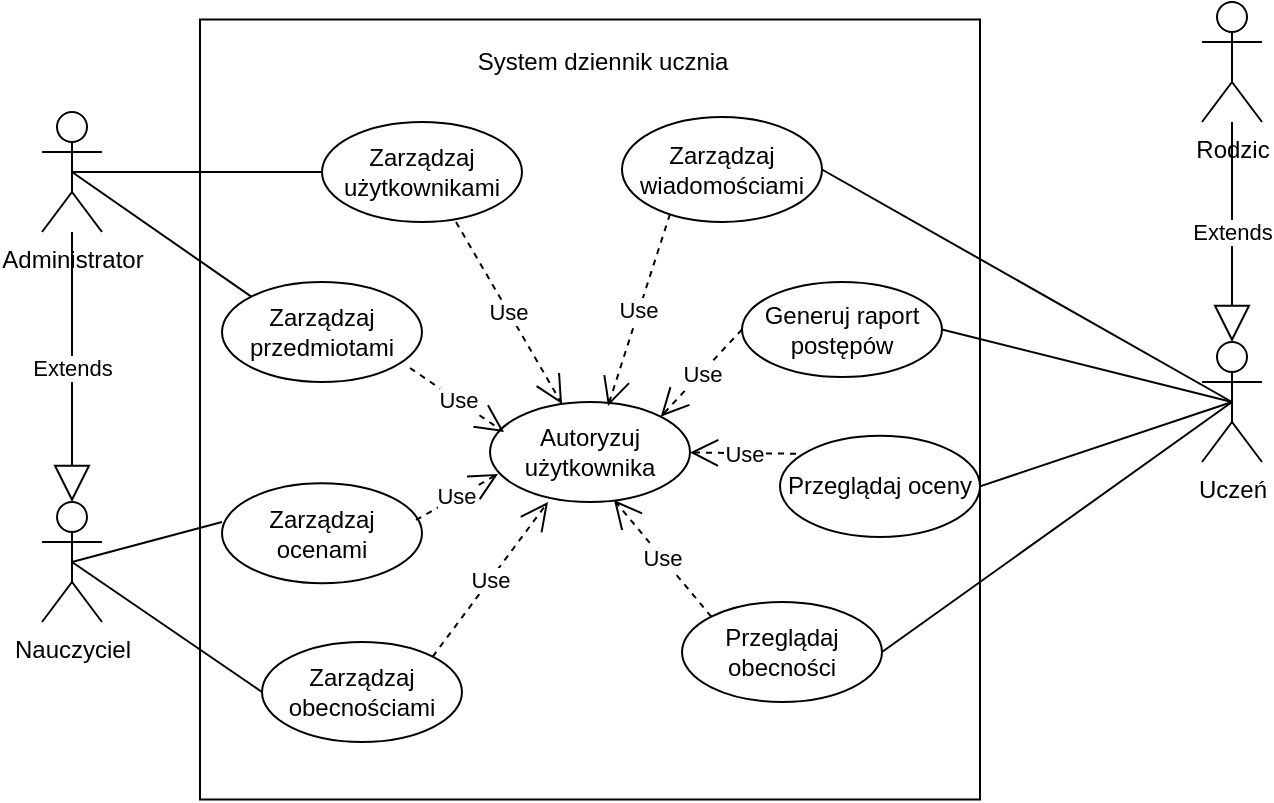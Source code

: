 <mxfile version="13.0.9"><diagram id="0RlH1VYpx1VSs60XfnHJ" name="Page-1"><mxGraphModel dx="1422" dy="762" grid="1" gridSize="10" guides="1" tooltips="1" connect="1" arrows="1" fold="1" page="1" pageScale="1" pageWidth="827" pageHeight="1169" math="0" shadow="0"><root><mxCell id="0"/><mxCell id="1" parent="0"/><mxCell id="kDnBhrr_zxXmm_smLae5-1" value="" style="whiteSpace=wrap;html=1;aspect=fixed;" vertex="1" parent="1"><mxGeometry x="219" y="168.75" width="390" height="390" as="geometry"/></mxCell><mxCell id="kDnBhrr_zxXmm_smLae5-4" value="Uczeń" style="shape=umlActor;verticalLabelPosition=bottom;labelBackgroundColor=#ffffff;verticalAlign=top;html=1;outlineConnect=0;" vertex="1" parent="1"><mxGeometry x="720" y="330" width="30" height="60" as="geometry"/></mxCell><mxCell id="kDnBhrr_zxXmm_smLae5-5" value="Rodzic" style="shape=umlActor;verticalLabelPosition=bottom;labelBackgroundColor=#ffffff;verticalAlign=top;html=1;outlineConnect=0;" vertex="1" parent="1"><mxGeometry x="720" y="160" width="30" height="60" as="geometry"/></mxCell><mxCell id="kDnBhrr_zxXmm_smLae5-11" value="Administrator" style="shape=umlActor;verticalLabelPosition=bottom;labelBackgroundColor=#ffffff;verticalAlign=top;html=1;" vertex="1" parent="1"><mxGeometry x="140" y="215" width="30" height="60" as="geometry"/></mxCell><mxCell id="kDnBhrr_zxXmm_smLae5-14" value="Nauczyciel" style="shape=umlActor;verticalLabelPosition=bottom;labelBackgroundColor=#ffffff;verticalAlign=top;html=1;" vertex="1" parent="1"><mxGeometry x="140" y="410" width="30" height="60" as="geometry"/></mxCell><mxCell id="kDnBhrr_zxXmm_smLae5-20" value="Zarządzaj użytkownikami" style="ellipse;whiteSpace=wrap;html=1;" vertex="1" parent="1"><mxGeometry x="280" y="220" width="100" height="50" as="geometry"/></mxCell><mxCell id="kDnBhrr_zxXmm_smLae5-21" value="Zarządzaj ocenami" style="ellipse;whiteSpace=wrap;html=1;" vertex="1" parent="1"><mxGeometry x="230" y="400.63" width="100" height="50" as="geometry"/></mxCell><mxCell id="kDnBhrr_zxXmm_smLae5-22" value="Zarządzaj przedmiotami" style="ellipse;whiteSpace=wrap;html=1;" vertex="1" parent="1"><mxGeometry x="230" y="300" width="100" height="50" as="geometry"/></mxCell><mxCell id="kDnBhrr_zxXmm_smLae5-23" value="Zarządzaj obecnościami" style="ellipse;whiteSpace=wrap;html=1;" vertex="1" parent="1"><mxGeometry x="250" y="480" width="100" height="50" as="geometry"/></mxCell><mxCell id="kDnBhrr_zxXmm_smLae5-24" value="Autoryzuj użytkownika" style="ellipse;whiteSpace=wrap;html=1;" vertex="1" parent="1"><mxGeometry x="364" y="360" width="100" height="50" as="geometry"/></mxCell><mxCell id="kDnBhrr_zxXmm_smLae5-26" value="Generuj raport postępów" style="ellipse;whiteSpace=wrap;html=1;" vertex="1" parent="1"><mxGeometry x="490" y="300" width="100" height="47.5" as="geometry"/></mxCell><mxCell id="kDnBhrr_zxXmm_smLae5-28" value="Use" style="endArrow=open;endSize=12;dashed=1;html=1;exitX=0.67;exitY=1;exitDx=0;exitDy=0;exitPerimeter=0;" edge="1" parent="1" source="kDnBhrr_zxXmm_smLae5-20" target="kDnBhrr_zxXmm_smLae5-24"><mxGeometry width="160" relative="1" as="geometry"><mxPoint x="210" y="620" as="sourcePoint"/><mxPoint x="370" y="620" as="targetPoint"/></mxGeometry></mxCell><mxCell id="kDnBhrr_zxXmm_smLae5-29" value="Use" style="endArrow=open;endSize=12;dashed=1;html=1;exitX=0.97;exitY=0.367;exitDx=0;exitDy=0;entryX=0.04;entryY=0.72;entryDx=0;entryDy=0;entryPerimeter=0;exitPerimeter=0;" edge="1" parent="1" source="kDnBhrr_zxXmm_smLae5-21" target="kDnBhrr_zxXmm_smLae5-24"><mxGeometry width="160" relative="1" as="geometry"><mxPoint x="254" y="620" as="sourcePoint"/><mxPoint x="414" y="620" as="targetPoint"/></mxGeometry></mxCell><mxCell id="kDnBhrr_zxXmm_smLae5-30" value="Use" style="endArrow=open;endSize=12;dashed=1;html=1;entryX=0.07;entryY=0.3;entryDx=0;entryDy=0;exitX=0.94;exitY=0.86;exitDx=0;exitDy=0;entryPerimeter=0;exitPerimeter=0;" edge="1" parent="1" source="kDnBhrr_zxXmm_smLae5-22" target="kDnBhrr_zxXmm_smLae5-24"><mxGeometry width="160" relative="1" as="geometry"><mxPoint x="370" y="630" as="sourcePoint"/><mxPoint x="530" y="630" as="targetPoint"/></mxGeometry></mxCell><mxCell id="kDnBhrr_zxXmm_smLae5-31" value="Use" style="endArrow=open;endSize=12;dashed=1;html=1;entryX=0.29;entryY=1;entryDx=0;entryDy=0;exitX=1;exitY=0;exitDx=0;exitDy=0;entryPerimeter=0;" edge="1" parent="1" source="kDnBhrr_zxXmm_smLae5-23" target="kDnBhrr_zxXmm_smLae5-24"><mxGeometry width="160" relative="1" as="geometry"><mxPoint x="264" y="680" as="sourcePoint"/><mxPoint x="424" y="680" as="targetPoint"/></mxGeometry></mxCell><mxCell id="kDnBhrr_zxXmm_smLae5-36" value="" style="endArrow=none;html=1;exitX=0.5;exitY=0.5;exitDx=0;exitDy=0;exitPerimeter=0;entryX=0;entryY=0.5;entryDx=0;entryDy=0;" edge="1" parent="1" source="kDnBhrr_zxXmm_smLae5-11" target="kDnBhrr_zxXmm_smLae5-20"><mxGeometry width="50" height="50" relative="1" as="geometry"><mxPoint x="390" y="400" as="sourcePoint"/><mxPoint x="440" y="350" as="targetPoint"/></mxGeometry></mxCell><mxCell id="kDnBhrr_zxXmm_smLae5-37" value="" style="endArrow=none;html=1;entryX=0.5;entryY=0.5;entryDx=0;entryDy=0;entryPerimeter=0;exitX=0;exitY=0;exitDx=0;exitDy=0;" edge="1" parent="1" source="kDnBhrr_zxXmm_smLae5-22" target="kDnBhrr_zxXmm_smLae5-11"><mxGeometry width="50" height="50" relative="1" as="geometry"><mxPoint x="390" y="400" as="sourcePoint"/><mxPoint x="440" y="350" as="targetPoint"/></mxGeometry></mxCell><mxCell id="kDnBhrr_zxXmm_smLae5-38" value="" style="endArrow=none;html=1;exitX=0.5;exitY=0.5;exitDx=0;exitDy=0;exitPerimeter=0;" edge="1" parent="1" source="kDnBhrr_zxXmm_smLae5-14"><mxGeometry width="50" height="50" relative="1" as="geometry"><mxPoint x="390" y="400" as="sourcePoint"/><mxPoint x="230" y="420" as="targetPoint"/></mxGeometry></mxCell><mxCell id="kDnBhrr_zxXmm_smLae5-40" value="" style="endArrow=none;html=1;exitX=0.5;exitY=0.5;exitDx=0;exitDy=0;exitPerimeter=0;entryX=0;entryY=0.5;entryDx=0;entryDy=0;" edge="1" parent="1" source="kDnBhrr_zxXmm_smLae5-14" target="kDnBhrr_zxXmm_smLae5-23"><mxGeometry width="50" height="50" relative="1" as="geometry"><mxPoint x="390" y="400" as="sourcePoint"/><mxPoint x="440" y="350" as="targetPoint"/></mxGeometry></mxCell><mxCell id="kDnBhrr_zxXmm_smLae5-42" value="Extends" style="endArrow=block;endSize=16;endFill=0;html=1;entryX=0.5;entryY=0;entryDx=0;entryDy=0;entryPerimeter=0;" edge="1" parent="1" source="kDnBhrr_zxXmm_smLae5-11" target="kDnBhrr_zxXmm_smLae5-14"><mxGeometry width="160" relative="1" as="geometry"><mxPoint x="155" y="310" as="sourcePoint"/><mxPoint x="490" y="370" as="targetPoint"/></mxGeometry></mxCell><mxCell id="kDnBhrr_zxXmm_smLae5-43" value="System dziennik ucznia" style="text;html=1;align=center;verticalAlign=middle;resizable=0;points=[];autosize=1;" vertex="1" parent="1"><mxGeometry x="350" y="180" width="140" height="20" as="geometry"/></mxCell><mxCell id="kDnBhrr_zxXmm_smLae5-45" value="Zarządzaj wiadomościami" style="ellipse;whiteSpace=wrap;html=1;align=center;" vertex="1" parent="1"><mxGeometry x="430" y="217.5" width="100" height="52.5" as="geometry"/></mxCell><mxCell id="kDnBhrr_zxXmm_smLae5-49" value="Use" style="endArrow=open;endSize=12;dashed=1;html=1;exitX=0;exitY=0.5;exitDx=0;exitDy=0;entryX=1;entryY=0;entryDx=0;entryDy=0;" edge="1" parent="1" source="kDnBhrr_zxXmm_smLae5-26" target="kDnBhrr_zxXmm_smLae5-24"><mxGeometry width="160" relative="1" as="geometry"><mxPoint x="490" y="499.82" as="sourcePoint"/><mxPoint x="441.714" y="440.003" as="targetPoint"/></mxGeometry></mxCell><mxCell id="kDnBhrr_zxXmm_smLae5-50" value="Przeglądaj oceny" style="ellipse;whiteSpace=wrap;html=1;align=center;" vertex="1" parent="1"><mxGeometry x="509" y="376.87" width="100" height="50.63" as="geometry"/></mxCell><mxCell id="kDnBhrr_zxXmm_smLae5-51" value="Przeglądaj obecności" style="ellipse;whiteSpace=wrap;html=1;align=center;" vertex="1" parent="1"><mxGeometry x="460" y="460" width="100" height="50" as="geometry"/></mxCell><mxCell id="kDnBhrr_zxXmm_smLae5-52" value="Use" style="endArrow=open;endSize=12;dashed=1;html=1;exitX=0.08;exitY=0.178;exitDx=0;exitDy=0;exitPerimeter=0;" edge="1" parent="1" source="kDnBhrr_zxXmm_smLae5-50" target="kDnBhrr_zxXmm_smLae5-24"><mxGeometry width="160" relative="1" as="geometry"><mxPoint x="467" y="383" as="sourcePoint"/><mxPoint x="490" y="333.75" as="targetPoint"/></mxGeometry></mxCell><mxCell id="kDnBhrr_zxXmm_smLae5-53" value="Use" style="endArrow=open;endSize=12;dashed=1;html=1;entryX=0.62;entryY=0.98;entryDx=0;entryDy=0;entryPerimeter=0;exitX=0;exitY=0;exitDx=0;exitDy=0;" edge="1" parent="1" source="kDnBhrr_zxXmm_smLae5-51" target="kDnBhrr_zxXmm_smLae5-24"><mxGeometry width="160" relative="1" as="geometry"><mxPoint x="467" y="383" as="sourcePoint"/><mxPoint x="490" y="333.75" as="targetPoint"/></mxGeometry></mxCell><mxCell id="kDnBhrr_zxXmm_smLae5-56" value="" style="endArrow=none;html=1;exitX=1;exitY=0.5;exitDx=0;exitDy=0;entryX=0.5;entryY=0.5;entryDx=0;entryDy=0;entryPerimeter=0;" edge="1" parent="1" source="kDnBhrr_zxXmm_smLae5-26" target="kDnBhrr_zxXmm_smLae5-4"><mxGeometry width="50" height="50" relative="1" as="geometry"><mxPoint x="650" y="620" as="sourcePoint"/><mxPoint x="745" y="685" as="targetPoint"/></mxGeometry></mxCell><mxCell id="kDnBhrr_zxXmm_smLae5-57" value="" style="endArrow=none;html=1;exitX=1;exitY=0.5;exitDx=0;exitDy=0;entryX=0.5;entryY=0.5;entryDx=0;entryDy=0;entryPerimeter=0;" edge="1" parent="1" source="kDnBhrr_zxXmm_smLae5-50" target="kDnBhrr_zxXmm_smLae5-4"><mxGeometry width="50" height="50" relative="1" as="geometry"><mxPoint x="660" y="630" as="sourcePoint"/><mxPoint x="755" y="695" as="targetPoint"/></mxGeometry></mxCell><mxCell id="kDnBhrr_zxXmm_smLae5-58" value="" style="endArrow=none;html=1;exitX=1;exitY=0.5;exitDx=0;exitDy=0;entryX=0.5;entryY=0.5;entryDx=0;entryDy=0;entryPerimeter=0;" edge="1" parent="1" source="kDnBhrr_zxXmm_smLae5-51" target="kDnBhrr_zxXmm_smLae5-4"><mxGeometry width="50" height="50" relative="1" as="geometry"><mxPoint x="670" y="640" as="sourcePoint"/><mxPoint x="765" y="705" as="targetPoint"/></mxGeometry></mxCell><mxCell id="kDnBhrr_zxXmm_smLae5-59" value="" style="endArrow=none;html=1;exitX=1;exitY=0.5;exitDx=0;exitDy=0;entryX=0.5;entryY=0.5;entryDx=0;entryDy=0;entryPerimeter=0;" edge="1" parent="1" source="kDnBhrr_zxXmm_smLae5-45" target="kDnBhrr_zxXmm_smLae5-4"><mxGeometry width="50" height="50" relative="1" as="geometry"><mxPoint x="574" y="515" as="sourcePoint"/><mxPoint x="725" y="407.5" as="targetPoint"/></mxGeometry></mxCell><mxCell id="kDnBhrr_zxXmm_smLae5-67" value="Use" style="endArrow=open;endSize=12;dashed=1;html=1;exitX=0.24;exitY=0.924;exitDx=0;exitDy=0;entryX=0.59;entryY=0.04;entryDx=0;entryDy=0;entryPerimeter=0;exitPerimeter=0;" edge="1" parent="1" source="kDnBhrr_zxXmm_smLae5-45" target="kDnBhrr_zxXmm_smLae5-24"><mxGeometry width="160" relative="1" as="geometry"><mxPoint x="480" y="313.75" as="sourcePoint"/><mxPoint x="459.355" y="377.322" as="targetPoint"/></mxGeometry></mxCell><mxCell id="kDnBhrr_zxXmm_smLae5-70" value="Extends" style="endArrow=block;endSize=16;endFill=0;html=1;" edge="1" parent="1" source="kDnBhrr_zxXmm_smLae5-5" target="kDnBhrr_zxXmm_smLae5-4"><mxGeometry width="160" relative="1" as="geometry"><mxPoint x="735" y="270" as="sourcePoint"/><mxPoint x="690" y="735" as="targetPoint"/></mxGeometry></mxCell></root></mxGraphModel></diagram></mxfile>